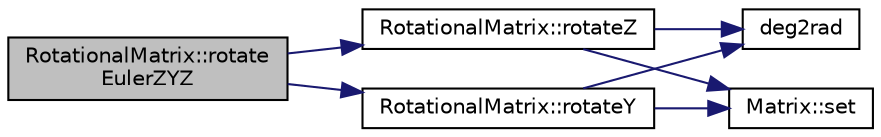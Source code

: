 digraph "RotationalMatrix::rotateEulerZYZ"
{
  edge [fontname="Helvetica",fontsize="10",labelfontname="Helvetica",labelfontsize="10"];
  node [fontname="Helvetica",fontsize="10",shape=record];
  rankdir="LR";
  Node1 [label="RotationalMatrix::rotate\lEulerZYZ",height=0.2,width=0.4,color="black", fillcolor="grey75", style="filled" fontcolor="black"];
  Node1 -> Node2 [color="midnightblue",fontsize="10",style="solid",fontname="Helvetica"];
  Node2 [label="RotationalMatrix::rotateZ",height=0.2,width=0.4,color="black", fillcolor="white", style="filled",URL="$classRotationalMatrix.html#a22d975b459aa676f92fccfdeedbf8878",tooltip="Applies a rotation around current z axis Applies a rotation around current z axis."];
  Node2 -> Node3 [color="midnightblue",fontsize="10",style="solid",fontname="Helvetica"];
  Node3 [label="deg2rad",height=0.2,width=0.4,color="black", fillcolor="white", style="filled",URL="$Math_8h.html#a021636ed21e2cb128cb67fa392983ac0"];
  Node2 -> Node4 [color="midnightblue",fontsize="10",style="solid",fontname="Helvetica"];
  Node4 [label="Matrix::set",height=0.2,width=0.4,color="black", fillcolor="white", style="filled",URL="$classMatrix.html#a820d3e49ffea766faf310729803e1df1"];
  Node1 -> Node5 [color="midnightblue",fontsize="10",style="solid",fontname="Helvetica"];
  Node5 [label="RotationalMatrix::rotateY",height=0.2,width=0.4,color="black", fillcolor="white", style="filled",URL="$classRotationalMatrix.html#a6df7dea4bd4f2e5e826f5ffff9c9846b",tooltip="Applies a rotation around current y axis Applies a rotation around current y axis."];
  Node5 -> Node3 [color="midnightblue",fontsize="10",style="solid",fontname="Helvetica"];
  Node5 -> Node4 [color="midnightblue",fontsize="10",style="solid",fontname="Helvetica"];
}
